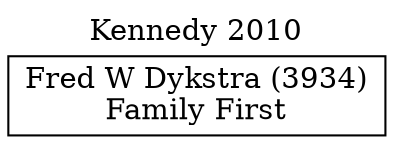 // House preference flow
digraph "Fred W Dykstra (3934)_Kennedy_2010" {
	graph [label="Kennedy 2010" labelloc=t mclimit=10]
	node [shape=box]
	"Fred W Dykstra (3934)" [label="Fred W Dykstra (3934)
Family First"]
}
